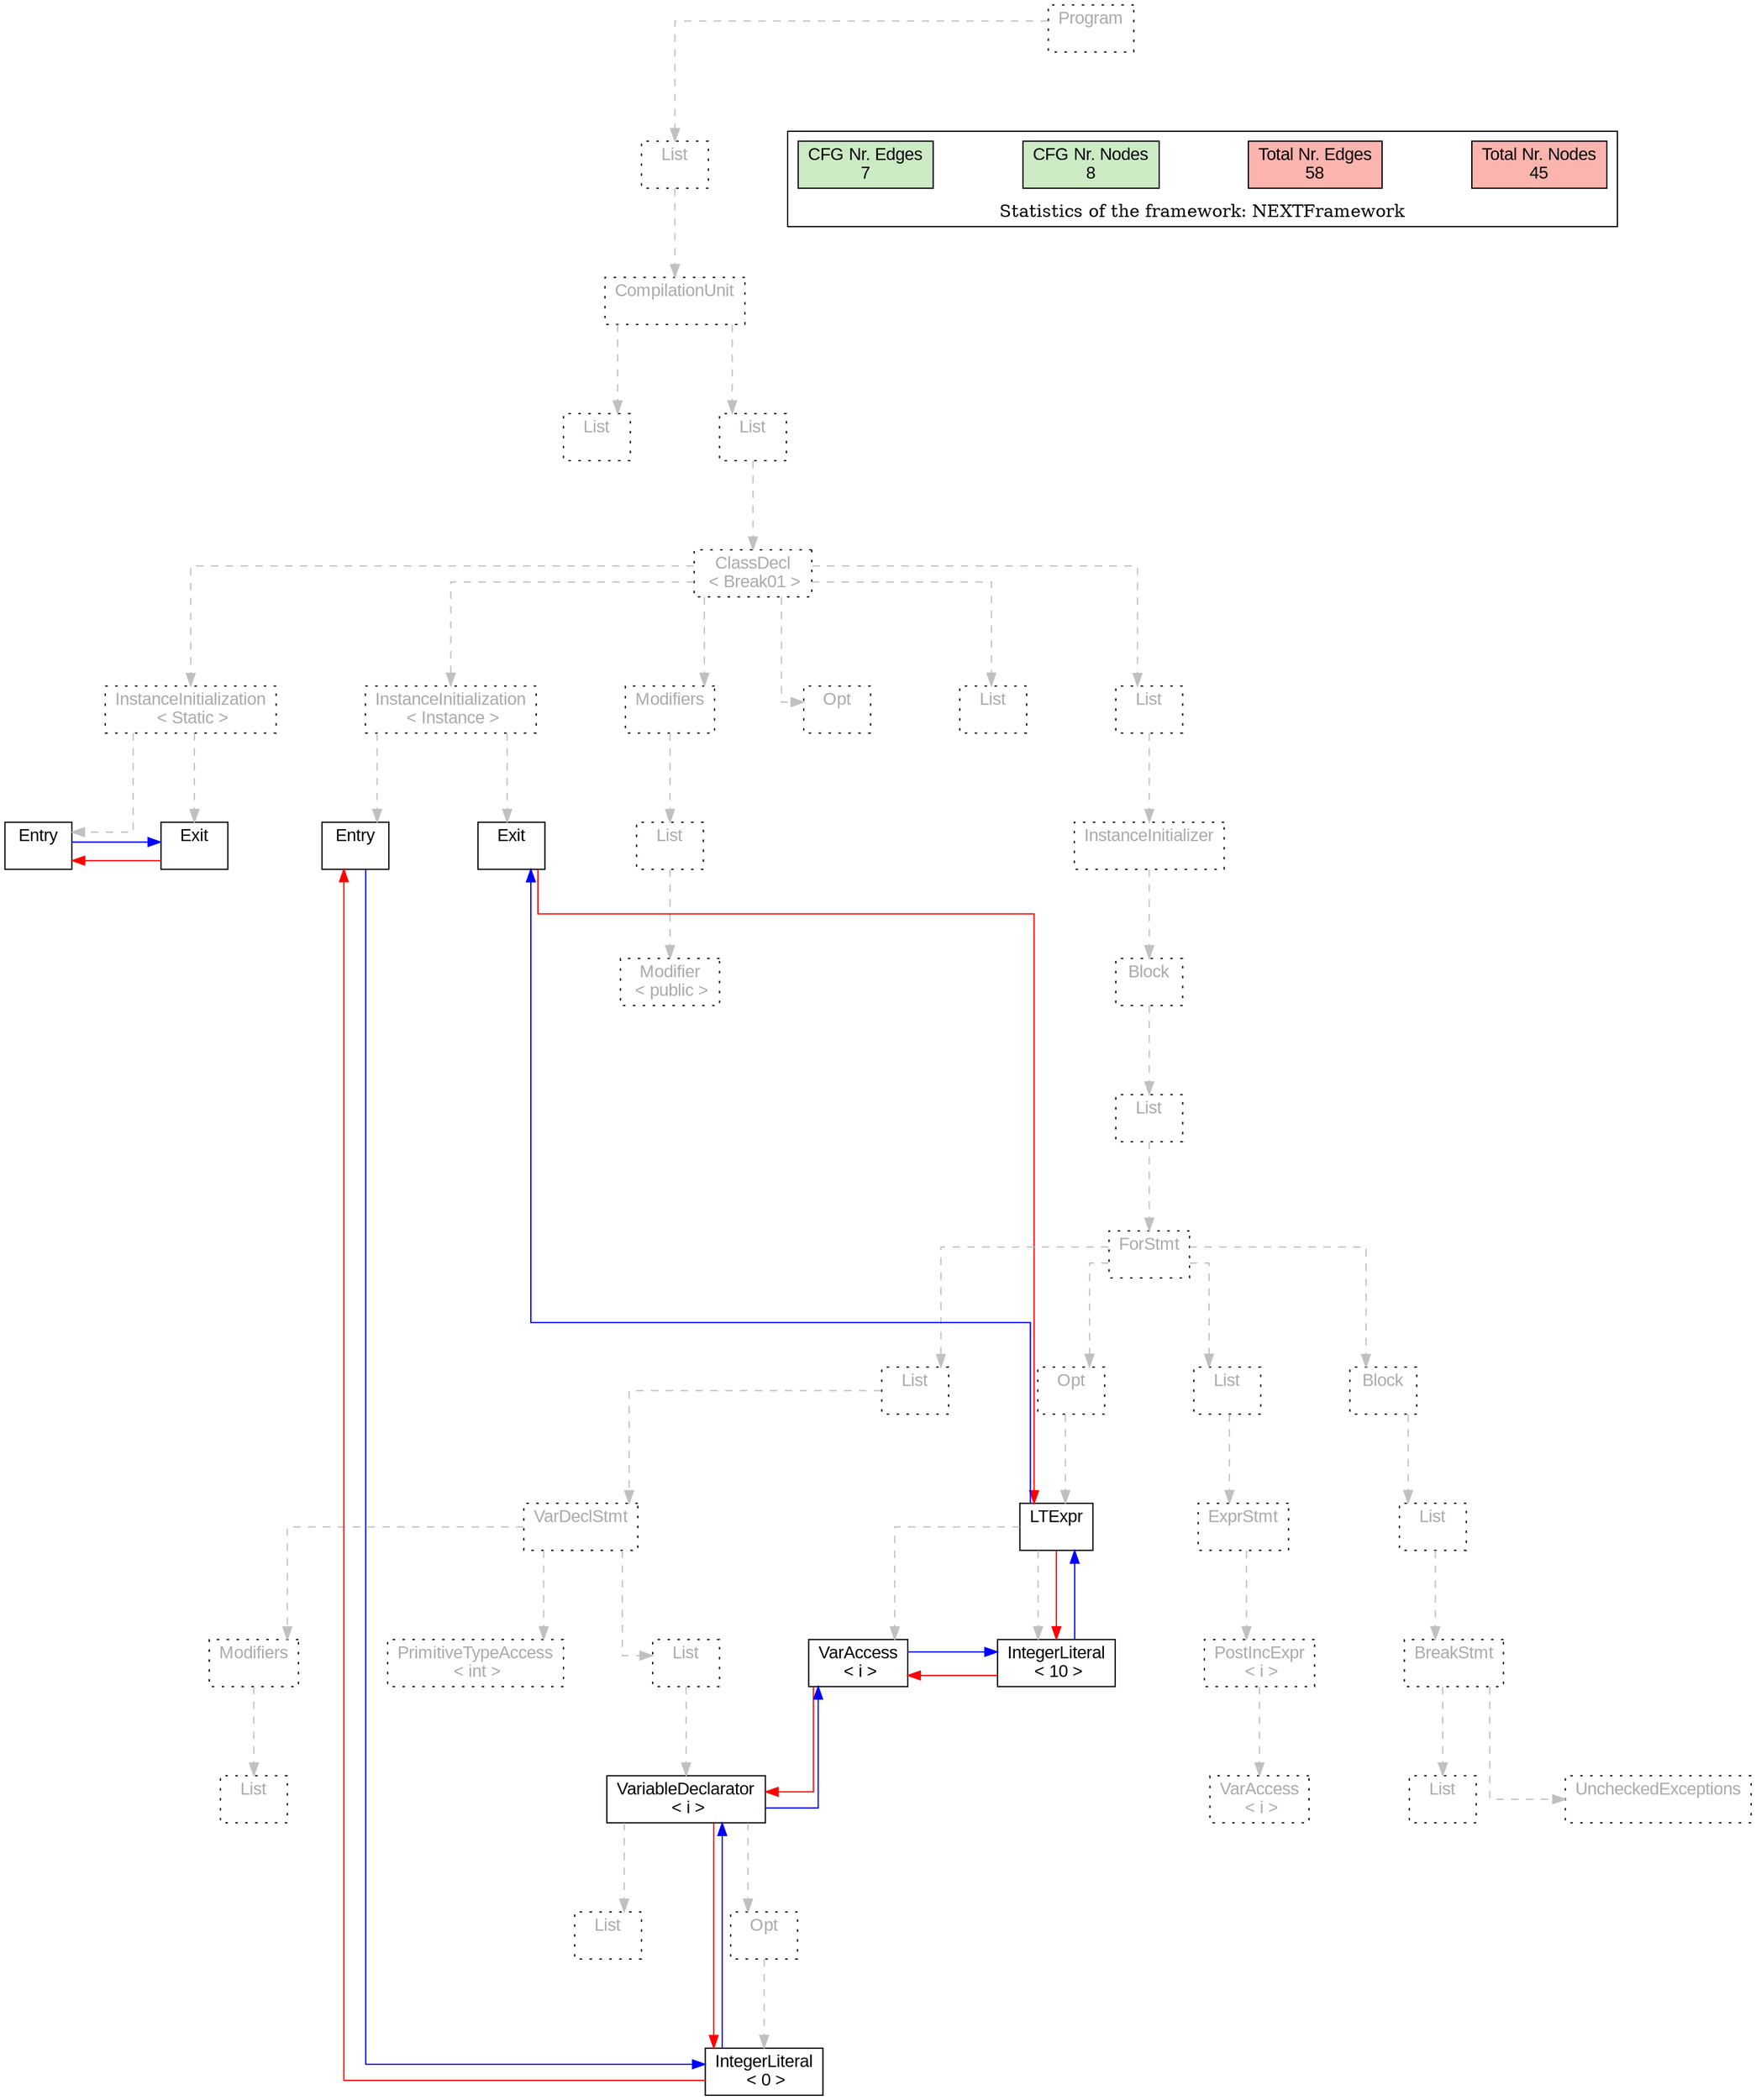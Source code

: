 digraph G {
graph [splines=ortho, nodesep="1", ranksep="1"]
node [shape=rect, fontname=Arial];
{ rank = same; "Program[0]"}
{ rank = same; "List[1]"}
{ rank = same; "CompilationUnit[2]"}
{ rank = same; "List[3]"; "List[4]"}
{ rank = same; "ClassDecl[5]"}
{ rank = same; "Modifiers[22]"; "Opt[25]"; "List[26]"; "List[27]"; "InstanceInitialization[6]"; "InstanceInitialization[14]"}
{ rank = same; "List[23]"; "InstanceInitializer[28]"; "Entry[7]"; "Exit[8]"; "Entry[15]"; "Exit[16]"}
{ rank = same; "Modifier[24]"; "Block[29]"}
{ rank = same; "List[30]"}
{ rank = same; "ForStmt[31]"}
{ rank = same; "List[32]"; "Opt[42]"; "List[46]"; "Block[50]"}
{ rank = same; "VarDeclStmt[33]"; "LTExpr[43]"; "ExprStmt[47]"; "List[51]"}
{ rank = same; "Modifiers[34]"; "PrimitiveTypeAccess[36]"; "List[37]"; "VarAccess[44]"; "IntegerLiteral[45]"; "PostIncExpr[48]"; "BreakStmt[52]"}
{ rank = same; "List[35]"; "VariableDeclarator[38]"; "VarAccess[49]"; "List[54]"; "UncheckedExceptions[53]"}
{ rank = same; "List[39]"; "Opt[40]"}
{ rank = same; "IntegerLiteral[41]"}
"Program[0]" [label="Program\n ", style= dotted   fillcolor="#eeeeee" fontcolor="#aaaaaa"  ]
"List[1]" [label="List\n ", style= dotted   fillcolor="#eeeeee" fontcolor="#aaaaaa"  ]
"CompilationUnit[2]" [label="CompilationUnit\n ", style= dotted   fillcolor="#eeeeee" fontcolor="#aaaaaa"  ]
"List[3]" [label="List\n ", style= dotted   fillcolor="#eeeeee" fontcolor="#aaaaaa"  ]
"List[4]" [label="List\n ", style= dotted   fillcolor="#eeeeee" fontcolor="#aaaaaa"  ]
"ClassDecl[5]" [label="ClassDecl\n < Break01 >", style= dotted   fillcolor="#eeeeee" fontcolor="#aaaaaa"  ]
"Modifiers[22]" [label="Modifiers\n ", style= dotted   fillcolor="#eeeeee" fontcolor="#aaaaaa"  ]
"List[23]" [label="List\n ", style= dotted   fillcolor="#eeeeee" fontcolor="#aaaaaa"  ]
"Modifier[24]" [label="Modifier\n < public >", style= dotted   fillcolor="#eeeeee" fontcolor="#aaaaaa"  ]
"Opt[25]" [label="Opt\n ", style= dotted   fillcolor="#eeeeee" fontcolor="#aaaaaa"  ]
"List[26]" [label="List\n ", style= dotted   fillcolor="#eeeeee" fontcolor="#aaaaaa"  ]
"List[27]" [label="List\n ", style= dotted   fillcolor="#eeeeee" fontcolor="#aaaaaa"  ]
"InstanceInitializer[28]" [label="InstanceInitializer\n ", style= dotted   fillcolor="#eeeeee" fontcolor="#aaaaaa"  ]
"Block[29]" [label="Block\n ", style= dotted   fillcolor="#eeeeee" fontcolor="#aaaaaa"  ]
"List[30]" [label="List\n ", style= dotted   fillcolor="#eeeeee" fontcolor="#aaaaaa"  ]
"ForStmt[31]" [label="ForStmt\n ", style= dotted   fillcolor="#eeeeee" fontcolor="#aaaaaa"  ]
"List[32]" [label="List\n ", style= dotted   fillcolor="#eeeeee" fontcolor="#aaaaaa"  ]
"VarDeclStmt[33]" [label="VarDeclStmt\n ", style= dotted   fillcolor="#eeeeee" fontcolor="#aaaaaa"  ]
"Modifiers[34]" [label="Modifiers\n ", style= dotted   fillcolor="#eeeeee" fontcolor="#aaaaaa"  ]
"List[35]" [label="List\n ", style= dotted   fillcolor="#eeeeee" fontcolor="#aaaaaa"  ]
"PrimitiveTypeAccess[36]" [label="PrimitiveTypeAccess\n < int >", style= dotted   fillcolor="#eeeeee" fontcolor="#aaaaaa"  ]
"List[37]" [label="List\n ", style= dotted   fillcolor="#eeeeee" fontcolor="#aaaaaa"  ]
"VariableDeclarator[38]" [label="VariableDeclarator\n < i >", fillcolor=white   style=filled  ]
"List[39]" [label="List\n ", style= dotted   fillcolor="#eeeeee" fontcolor="#aaaaaa"  ]
"Opt[40]" [label="Opt\n ", style= dotted   fillcolor="#eeeeee" fontcolor="#aaaaaa"  ]
"IntegerLiteral[41]" [label="IntegerLiteral\n < 0 >", fillcolor=white   style=filled  ]
"Opt[42]" [label="Opt\n ", style= dotted   fillcolor="#eeeeee" fontcolor="#aaaaaa"  ]
"LTExpr[43]" [label="LTExpr\n ", fillcolor=white   style=filled  ]
"VarAccess[44]" [label="VarAccess\n < i >", fillcolor=white   style=filled  ]
"IntegerLiteral[45]" [label="IntegerLiteral\n < 10 >", fillcolor=white   style=filled  ]
"List[46]" [label="List\n ", style= dotted   fillcolor="#eeeeee" fontcolor="#aaaaaa"  ]
"ExprStmt[47]" [label="ExprStmt\n ", style= dotted   fillcolor="#eeeeee" fontcolor="#aaaaaa"  ]
"PostIncExpr[48]" [label="PostIncExpr\n < i >", style= dotted   fillcolor="#eeeeee" fontcolor="#aaaaaa"  ]
"VarAccess[49]" [label="VarAccess\n < i >", style= dotted   fillcolor="#eeeeee" fontcolor="#aaaaaa"  ]
"Block[50]" [label="Block\n ", style= dotted   fillcolor="#eeeeee" fontcolor="#aaaaaa"  ]
"List[51]" [label="List\n ", style= dotted   fillcolor="#eeeeee" fontcolor="#aaaaaa"  ]
"BreakStmt[52]" [label="BreakStmt\n ", style= dotted   fillcolor="#eeeeee" fontcolor="#aaaaaa"  ]
"List[54]" [label="List\n ", style= dotted   fillcolor="#eeeeee" fontcolor="#aaaaaa"  ]
"UncheckedExceptions[53]" [label="UncheckedExceptions\n ", style= dotted   fillcolor="#eeeeee" fontcolor="#aaaaaa"  ]
"InstanceInitialization[6]" [label="InstanceInitialization\n < Instance >", style= dotted   fillcolor="#eeeeee" fontcolor="#aaaaaa"  ]
"Entry[7]" [label="Entry\n ", fillcolor=white   style=filled  ]
"Exit[8]" [label="Exit\n ", fillcolor=white   style=filled  ]
"InstanceInitialization[14]" [label="InstanceInitialization\n < Static >", style= dotted   fillcolor="#eeeeee" fontcolor="#aaaaaa"  ]
"Entry[15]" [label="Entry\n ", fillcolor=white   style=filled  ]
"Exit[16]" [label="Exit\n ", fillcolor=white   style=filled  ]
"CompilationUnit[2]" -> "List[3]" [style=dashed, color=gray]
"List[23]" -> "Modifier[24]" [style=dashed, color=gray]
"Modifiers[22]" -> "List[23]" [style=dashed, color=gray]
"ClassDecl[5]" -> "Modifiers[22]" [style=dashed, color=gray]
"ClassDecl[5]" -> "Opt[25]" [style=dashed, color=gray]
"ClassDecl[5]" -> "List[26]" [style=dashed, color=gray]
"Modifiers[34]" -> "List[35]" [style=dashed, color=gray]
"VarDeclStmt[33]" -> "Modifiers[34]" [style=dashed, color=gray]
"VarDeclStmt[33]" -> "PrimitiveTypeAccess[36]" [style=dashed, color=gray]
"VariableDeclarator[38]" -> "List[39]" [style=dashed, color=gray]
"Opt[40]" -> "IntegerLiteral[41]" [style=dashed, color=gray]
"VariableDeclarator[38]" -> "Opt[40]" [style=dashed, color=gray]
"List[37]" -> "VariableDeclarator[38]" [style=dashed, color=gray]
"VarDeclStmt[33]" -> "List[37]" [style=dashed, color=gray]
"List[32]" -> "VarDeclStmt[33]" [style=dashed, color=gray]
"ForStmt[31]" -> "List[32]" [style=dashed, color=gray]
"LTExpr[43]" -> "VarAccess[44]" [style=dashed, color=gray]
"LTExpr[43]" -> "IntegerLiteral[45]" [style=dashed, color=gray]
"Opt[42]" -> "LTExpr[43]" [style=dashed, color=gray]
"ForStmt[31]" -> "Opt[42]" [style=dashed, color=gray]
"PostIncExpr[48]" -> "VarAccess[49]" [style=dashed, color=gray]
"ExprStmt[47]" -> "PostIncExpr[48]" [style=dashed, color=gray]
"List[46]" -> "ExprStmt[47]" [style=dashed, color=gray]
"ForStmt[31]" -> "List[46]" [style=dashed, color=gray]
"BreakStmt[52]" -> "List[54]" [style=dashed, color=gray]
"BreakStmt[52]" -> "UncheckedExceptions[53]" [style=dashed, color=gray]
"List[51]" -> "BreakStmt[52]" [style=dashed, color=gray]
"Block[50]" -> "List[51]" [style=dashed, color=gray]
"ForStmt[31]" -> "Block[50]" [style=dashed, color=gray]
"List[30]" -> "ForStmt[31]" [style=dashed, color=gray]
"Block[29]" -> "List[30]" [style=dashed, color=gray]
"InstanceInitializer[28]" -> "Block[29]" [style=dashed, color=gray]
"List[27]" -> "InstanceInitializer[28]" [style=dashed, color=gray]
"ClassDecl[5]" -> "List[27]" [style=dashed, color=gray]
"InstanceInitialization[6]" -> "Entry[7]" [style=dashed, color=gray]
"InstanceInitialization[6]" -> "Exit[8]" [style=dashed, color=gray]
"InstanceInitialization[14]" -> "Entry[15]" [style=dashed, color=gray]
"InstanceInitialization[14]" -> "Exit[16]" [style=dashed, color=gray]
"ClassDecl[5]" -> "InstanceInitialization[6]" [style=dashed, color=gray]
"ClassDecl[5]" -> "InstanceInitialization[14]" [style=dashed, color=gray]
"List[4]" -> "ClassDecl[5]" [style=dashed, color=gray]
"CompilationUnit[2]" -> "List[4]" [style=dashed, color=gray]
"List[1]" -> "CompilationUnit[2]" [style=dashed, color=gray]
"Program[0]" -> "List[1]" [style=dashed, color=gray]
"Exit[16]" -> "Entry[15]" [color=red, constraint=false]
"Entry[15]" -> "Exit[16]" [color=blue, constraint=false, xlabel=" "] 
"Exit[8]" -> "LTExpr[43]" [color=red, constraint=false]
"LTExpr[43]" -> "Exit[8]" [color=blue, constraint=false, xlabel=" "] 
"LTExpr[43]" -> "IntegerLiteral[45]" [color=red, constraint=false]
"IntegerLiteral[45]" -> "LTExpr[43]" [color=blue, constraint=false, xlabel=" "] 
"IntegerLiteral[45]" -> "VarAccess[44]" [color=red, constraint=false]
"VarAccess[44]" -> "IntegerLiteral[45]" [color=blue, constraint=false, xlabel=" "] 
"VarAccess[44]" -> "VariableDeclarator[38]" [color=red, constraint=false]
"VariableDeclarator[38]" -> "VarAccess[44]" [color=blue, constraint=false, xlabel=" "] 
"VariableDeclarator[38]" -> "IntegerLiteral[41]" [color=red, constraint=false]
"IntegerLiteral[41]" -> "VariableDeclarator[38]" [color=blue, constraint=false, xlabel=" "] 
"IntegerLiteral[41]" -> "Entry[7]" [color=red, constraint=false]
"Entry[7]" -> "IntegerLiteral[41]" [color=blue, constraint=false, xlabel=" "] 
"List[3]" -> "List[4]" [style=invis]
"InstanceInitialization[14]" -> "InstanceInitialization[6]" -> "Modifiers[22]" -> "Opt[25]" -> "List[26]" -> "List[27]" [style=invis]
"List[32]" -> "Opt[42]" -> "List[46]" -> "Block[50]" [style=invis]
"Modifiers[34]" -> "PrimitiveTypeAccess[36]" -> "List[37]" [style=invis]
"List[39]" -> "Opt[40]" [style=invis]
"VarAccess[44]" -> "IntegerLiteral[45]" [style=invis]
"Entry[7]" -> "Exit[8]" [style=invis]
"Entry[15]" -> "Exit[16]" [style=invis]

subgraph cluster_legend {
{node [style=filled, fillcolor=1, colorscheme="pastel13"]
Nodes [label="Total Nr. Nodes
45", fillcolor=1]
Edges [label="Total Nr. Edges
58", fillcolor=1]
NodesCFG [label="CFG Nr. Nodes
8", fillcolor=3]
EdgesCFG [label="CFG Nr. Edges
7", fillcolor=3]
Nodes-> "Program[0]" -> NodesCFG  [style="invis"]
Edges -> "Program[0]" ->EdgesCFG [style="invis"]}
label = "Statistics of the framework: NEXTFramework"
style="solid"
ranksep=0.05
nodesep=0.01
labelloc = b
len=2
}}